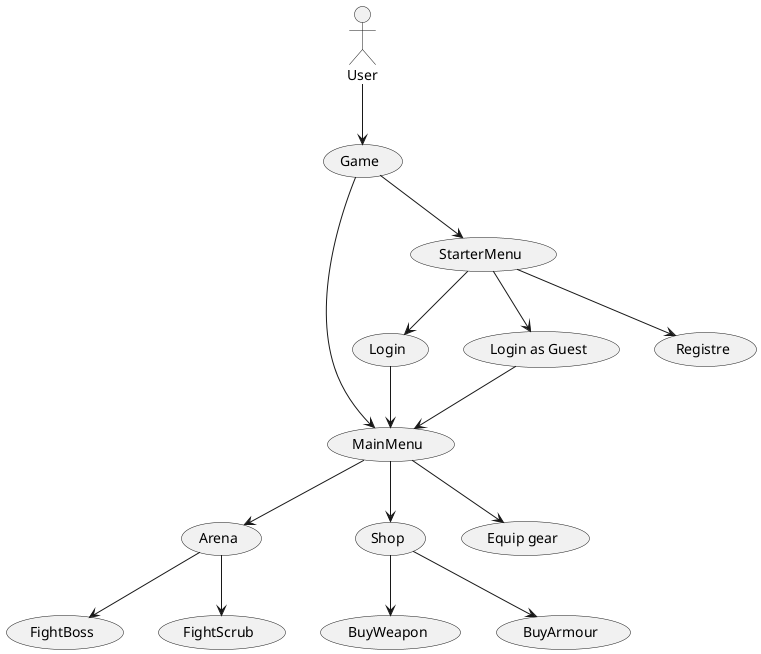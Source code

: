 @startuml
'https://plantuml.com/use-case-diagram

User --> (Game)
(Game) --> (StarterMenu)
(StarterMenu) --> (Login)
(StarterMenu) --> (Login as Guest)
(StarterMenu) --> (Registre)
(Game) -> (MainMenu)
(Login) --> (MainMenu)
(Login as Guest) --> (MainMenu)
(MainMenu) --> (Arena)
(MainMenu) --> (Shop)
(Shop) --> (BuyWeapon)
(Shop) --> (BuyArmour)
(MainMenu) --> (Equip gear)

(Arena) --> (FightBoss)
(Arena) --> (FightScrub)

@enduml